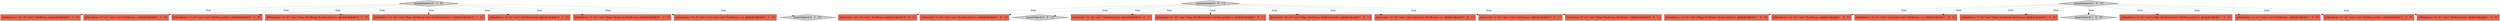 digraph {
16 [style = filled, label = "@Header(n=\"an\",cf=\"uon\") TestEnum an@@@2@@@['0', '1', '0']", fillcolor = tomato, shape = box image = "AAA0AAABBB2BBB"];
24 [style = filled, label = "@Query(n=\"an\",cf=\"uon\") TestEnum an@@@2@@@['0', '0', '1']", fillcolor = tomato, shape = box image = "AAA0AAABBB3BBB"];
9 [style = filled, label = "@Header(n=\"g\",cf=\"uon\") Map<TestEnum,TestEnum((((((> g@@@2@@@['1', '0', '0']", fillcolor = tomato, shape = box image = "AAA0AAABBB1BBB"];
15 [style = filled, label = "@Header(n=\"c\",cf=\"uon\") List<TestEnum> c@@@2@@@['0', '1', '0']", fillcolor = tomato, shape = box image = "AAA0AAABBB2BBB"];
18 [style = filled, label = "@Header(n=\"e\",cf=\"uon\") List<TestEnum((((((> e@@@2@@@['0', '1', '0']", fillcolor = tomato, shape = box image = "AAA0AAABBB2BBB"];
22 [style = filled, label = "enumQueries['0', '0', '1']", fillcolor = lightgray, shape = diamond image = "AAA0AAABBB3BBB"];
19 [style = filled, label = "@Header(n=\"g\",cf=\"uon\") Map<TestEnum,TestEnum((((((> g@@@2@@@['0', '1', '0']", fillcolor = tomato, shape = box image = "AAA0AAABBB2BBB"];
13 [style = filled, label = "@Header(n=\"h\",cf=\"uon\") Map<TestEnum,List<TestEnum((((((>> h@@@2@@@['0', '1', '0']", fillcolor = tomato, shape = box image = "AAA0AAABBB2BBB"];
0 [style = filled, label = "@Header(n=\"an\",cf=\"uon\") TestEnum an@@@2@@@['1', '0', '0']", fillcolor = tomato, shape = box image = "AAA0AAABBB1BBB"];
17 [style = filled, label = "@Header(n=\"b\",cf=\"uon\") TestEnum(((((( b@@@2@@@['0', '1', '0']", fillcolor = tomato, shape = box image = "AAA0AAABBB2BBB"];
23 [style = filled, label = "@Query(n=\"e\",cf=\"uon\") List<TestEnum((((((> e@@@2@@@['0', '0', '1']", fillcolor = tomato, shape = box image = "AAA0AAABBB3BBB"];
8 [style = filled, label = "enumHeaders['1', '0', '0']", fillcolor = lightgray, shape = diamond image = "AAA0AAABBB1BBB"];
28 [style = filled, label = "assertObject['0', '0', '1']", fillcolor = lightgray, shape = diamond image = "AAA0AAABBB3BBB"];
12 [style = filled, label = "@Header(n=\"f\",cf=\"uon\") Map<TestEnum,TestEnum> f@@@2@@@['0', '1', '0']", fillcolor = tomato, shape = box image = "AAA0AAABBB2BBB"];
27 [style = filled, label = "@Query(n=\"b\",cf=\"uon\") TestEnum(((((( b@@@2@@@['0', '0', '1']", fillcolor = tomato, shape = box image = "AAA0AAABBB3BBB"];
5 [style = filled, label = "@Header(n=\"d\",cf=\"uon\") List<List<List<TestEnum>>> d@@@2@@@['1', '0', '0']", fillcolor = tomato, shape = box image = "AAA0AAABBB1BBB"];
11 [style = filled, label = "@Header(n=\"d\",cf=\"uon\") List<List<List<TestEnum>>> d@@@2@@@['0', '1', '0']", fillcolor = tomato, shape = box image = "AAA0AAABBB2BBB"];
21 [style = filled, label = "@Query(n=\"h\",cf=\"uon\") Map<TestEnum,List<TestEnum((((((>> h@@@2@@@['0', '0', '1']", fillcolor = tomato, shape = box image = "AAA0AAABBB3BBB"];
2 [style = filled, label = "@Header(n=\"f\",cf=\"uon\") Map<TestEnum,TestEnum> f@@@2@@@['1', '0', '0']", fillcolor = tomato, shape = box image = "AAA0AAABBB1BBB"];
6 [style = filled, label = "assertObject['1', '0', '0']", fillcolor = lightgray, shape = diamond image = "AAA0AAABBB1BBB"];
10 [style = filled, label = "enumHeaders['0', '1', '0']", fillcolor = lightgray, shape = diamond image = "AAA0AAABBB2BBB"];
3 [style = filled, label = "@Header(n=\"h\",cf=\"uon\") Map<TestEnum,List<TestEnum((((((>> h@@@2@@@['1', '0', '0']", fillcolor = tomato, shape = box image = "AAA0AAABBB1BBB"];
1 [style = filled, label = "@Header(n=\"c\",cf=\"uon\") List<TestEnum> c@@@2@@@['1', '0', '0']", fillcolor = tomato, shape = box image = "AAA0AAABBB1BBB"];
7 [style = filled, label = "@Header(n=\"e\",cf=\"uon\") List<TestEnum((((((> e@@@2@@@['1', '0', '0']", fillcolor = tomato, shape = box image = "AAA0AAABBB1BBB"];
4 [style = filled, label = "@Header(n=\"b\",cf=\"uon\") TestEnum(((((( b@@@2@@@['1', '0', '0']", fillcolor = tomato, shape = box image = "AAA0AAABBB1BBB"];
26 [style = filled, label = "@Query(n=\"g\",cf=\"uon\") Map<TestEnum,TestEnum((((((> g@@@2@@@['0', '0', '1']", fillcolor = tomato, shape = box image = "AAA0AAABBB3BBB"];
29 [style = filled, label = "@Query(n=\"d\",cf=\"uon\") List<List<List<TestEnum>>> d@@@2@@@['0', '0', '1']", fillcolor = tomato, shape = box image = "AAA0AAABBB3BBB"];
25 [style = filled, label = "@Query(n=\"c\",cf=\"uon\") List<TestEnum> c@@@2@@@['0', '0', '1']", fillcolor = tomato, shape = box image = "AAA0AAABBB3BBB"];
14 [style = filled, label = "assertObject['0', '1', '0']", fillcolor = lightgray, shape = diamond image = "AAA0AAABBB2BBB"];
20 [style = filled, label = "@Query(n=\"f\",cf=\"uon\") Map<TestEnum,TestEnum> f@@@2@@@['0', '0', '1']", fillcolor = tomato, shape = box image = "AAA0AAABBB3BBB"];
10->18 [style = dotted, label="true"];
22->21 [style = dotted, label="true"];
22->29 [style = dotted, label="true"];
10->12 [style = dotted, label="true"];
22->23 [style = dotted, label="true"];
8->2 [style = dotted, label="true"];
22->25 [style = dotted, label="true"];
22->28 [style = dotted, label="true"];
8->7 [style = dotted, label="true"];
22->24 [style = dotted, label="true"];
8->4 [style = dotted, label="true"];
8->3 [style = dotted, label="true"];
10->17 [style = dotted, label="true"];
10->14 [style = dotted, label="true"];
10->15 [style = dotted, label="true"];
8->1 [style = dotted, label="true"];
22->20 [style = dotted, label="true"];
8->6 [style = dotted, label="true"];
10->13 [style = dotted, label="true"];
22->26 [style = dotted, label="true"];
8->5 [style = dotted, label="true"];
10->11 [style = dotted, label="true"];
10->19 [style = dotted, label="true"];
22->27 [style = dotted, label="true"];
8->0 [style = dotted, label="true"];
8->9 [style = dotted, label="true"];
10->16 [style = dotted, label="true"];
}
